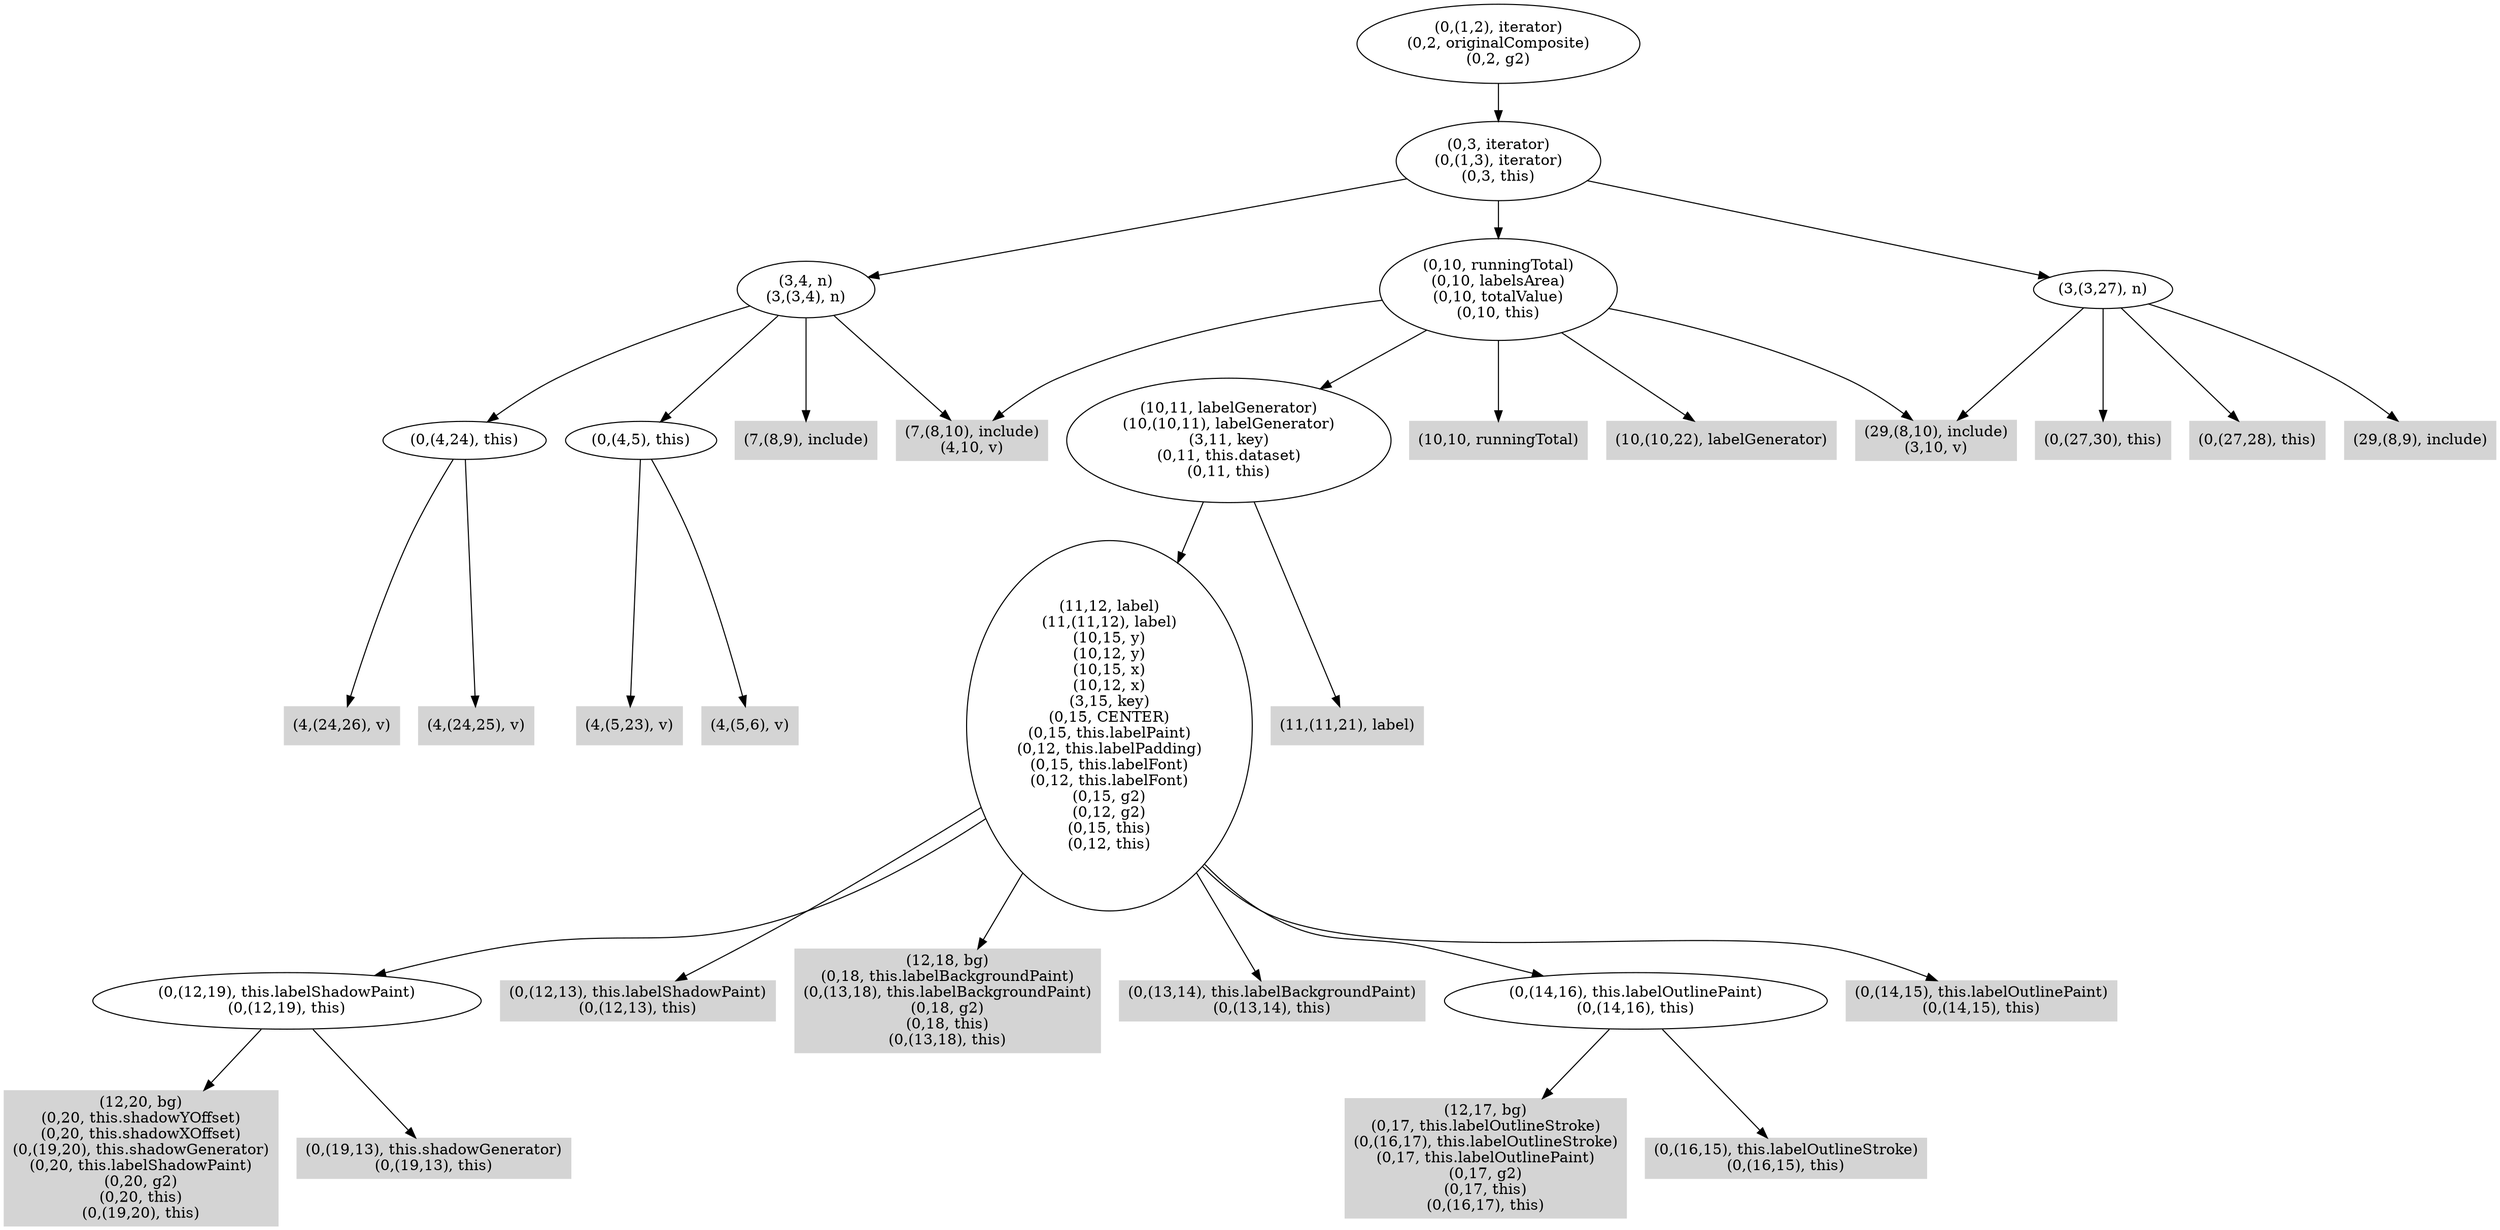 digraph { 
3534 [shape=box,style=filled,color=".0 .0 .83",label="(4,(24,26), v)"];
3535 [shape=box,style=filled,color=".0 .0 .83",label="(4,(24,25), v)"];
3536 [label="(0,(4,24), this)"];
3537 [shape=box,style=filled,color=".0 .0 .83",label="(4,(5,23), v)"];
3538 [shape=box,style=filled,color=".0 .0 .83",label="(4,(5,6), v)"];
3539 [label="(0,(4,5), this)"];
3540 [shape=box,style=filled,color=".0 .0 .83",label="(12,20, bg)\n(0,20, this.shadowYOffset)\n(0,20, this.shadowXOffset)\n(0,(19,20), this.shadowGenerator)\n(0,20, this.labelShadowPaint)\n(0,20, g2)\n(0,20, this)\n(0,(19,20), this)"];
3541 [shape=box,style=filled,color=".0 .0 .83",label="(0,(19,13), this.shadowGenerator)\n(0,(19,13), this)"];
3542 [label="(0,(12,19), this.labelShadowPaint)\n(0,(12,19), this)"];
3543 [shape=box,style=filled,color=".0 .0 .83",label="(0,(12,13), this.labelShadowPaint)\n(0,(12,13), this)"];
3544 [shape=box,style=filled,color=".0 .0 .83",label="(12,18, bg)\n(0,18, this.labelBackgroundPaint)\n(0,(13,18), this.labelBackgroundPaint)\n(0,18, g2)\n(0,18, this)\n(0,(13,18), this)"];
3545 [shape=box,style=filled,color=".0 .0 .83",label="(0,(13,14), this.labelBackgroundPaint)\n(0,(13,14), this)"];
3546 [shape=box,style=filled,color=".0 .0 .83",label="(12,17, bg)\n(0,17, this.labelOutlineStroke)\n(0,(16,17), this.labelOutlineStroke)\n(0,17, this.labelOutlinePaint)\n(0,17, g2)\n(0,17, this)\n(0,(16,17), this)"];
3547 [shape=box,style=filled,color=".0 .0 .83",label="(0,(16,15), this.labelOutlineStroke)\n(0,(16,15), this)"];
3548 [label="(0,(14,16), this.labelOutlinePaint)\n(0,(14,16), this)"];
3549 [shape=box,style=filled,color=".0 .0 .83",label="(0,(14,15), this.labelOutlinePaint)\n(0,(14,15), this)"];
3550 [label="(11,12, label)\n(11,(11,12), label)\n(10,15, y)\n(10,12, y)\n(10,15, x)\n(10,12, x)\n(3,15, key)\n(0,15, CENTER)\n(0,15, this.labelPaint)\n(0,12, this.labelPadding)\n(0,15, this.labelFont)\n(0,12, this.labelFont)\n(0,15, g2)\n(0,12, g2)\n(0,15, this)\n(0,12, this)"];
3551 [shape=box,style=filled,color=".0 .0 .83",label="(11,(11,21), label)"];
3552 [label="(10,11, labelGenerator)\n(10,(10,11), labelGenerator)\n(3,11, key)\n(0,11, this.dataset)\n(0,11, this)"];
3553 [shape=box,style=filled,color=".0 .0 .83",label="(29,(8,10), include)\n(3,10, v)"];
3554 [shape=box,style=filled,color=".0 .0 .83",label="(7,(8,10), include)\n(4,10, v)"];
3555 [shape=box,style=filled,color=".0 .0 .83",label="(10,10, runningTotal)"];
3556 [shape=box,style=filled,color=".0 .0 .83",label="(10,(10,22), labelGenerator)"];
3557 [label="(0,10, runningTotal)\n(0,10, labelsArea)\n(0,10, totalValue)\n(0,10, this)"];
3558 [shape=box,style=filled,color=".0 .0 .83",label="(0,(27,30), this)"];
3559 [shape=box,style=filled,color=".0 .0 .83",label="(0,(27,28), this)"];
3560 [shape=box,style=filled,color=".0 .0 .83",label="(29,(8,9), include)"];
3561 [label="(3,(3,27), n)"];
3562 [shape=box,style=filled,color=".0 .0 .83",label="(7,(8,9), include)"];
3563 [label="(3,4, n)\n(3,(3,4), n)"];
3564 [label="(0,3, iterator)\n(0,(1,3), iterator)\n(0,3, this)"];
3565 [label="(0,(1,2), iterator)\n(0,2, originalComposite)\n(0,2, g2)"];
3536 -> 3534;
3536 -> 3535;
3539 -> 3537;
3539 -> 3538;
3542 -> 3540;
3542 -> 3541;
3548 -> 3546;
3548 -> 3547;
3550 -> 3542;
3550 -> 3543;
3550 -> 3544;
3550 -> 3545;
3550 -> 3548;
3550 -> 3549;
3552 -> 3550;
3552 -> 3551;
3557 -> 3552;
3557 -> 3553;
3557 -> 3554;
3557 -> 3555;
3557 -> 3556;
3561 -> 3553;
3561 -> 3558;
3561 -> 3559;
3561 -> 3560;
3563 -> 3536;
3563 -> 3539;
3563 -> 3554;
3563 -> 3562;
3564 -> 3557;
3564 -> 3561;
3564 -> 3563;
3565 -> 3564;
}